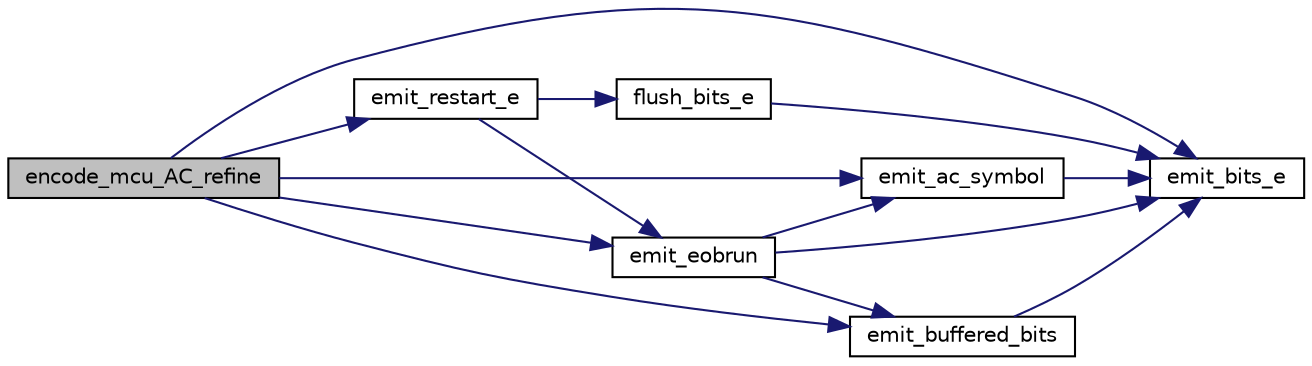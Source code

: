 digraph "encode_mcu_AC_refine"
{
 // LATEX_PDF_SIZE
  bgcolor="transparent";
  edge [fontname="Helvetica",fontsize="10",labelfontname="Helvetica",labelfontsize="10"];
  node [fontname="Helvetica",fontsize="10",shape=record];
  rankdir="LR";
  Node132 [label="encode_mcu_AC_refine",height=0.2,width=0.4,color="black", fillcolor="grey75", style="filled", fontcolor="black",tooltip=" "];
  Node132 -> Node133 [color="midnightblue",fontsize="10",style="solid"];
  Node133 [label="emit_restart_e",height=0.2,width=0.4,color="black",URL="$jchuff_8c.html#a7888c7247d6425c291c2045cf3b84413",tooltip=" "];
  Node133 -> Node134 [color="midnightblue",fontsize="10",style="solid"];
  Node134 [label="emit_eobrun",height=0.2,width=0.4,color="black",URL="$jchuff_8c.html#abc3f63e0a0443dabc0b9a520f8e50292",tooltip=" "];
  Node134 -> Node135 [color="midnightblue",fontsize="10",style="solid"];
  Node135 [label="emit_ac_symbol",height=0.2,width=0.4,color="black",URL="$jchuff_8c.html#a07823ab39ef8578973b1bd8e09384350",tooltip=" "];
  Node135 -> Node136 [color="midnightblue",fontsize="10",style="solid"];
  Node136 [label="emit_bits_e",height=0.2,width=0.4,color="black",URL="$jchuff_8c.html#a944ee3875180fbb90badf7c2be7f369d",tooltip=" "];
  Node134 -> Node136 [color="midnightblue",fontsize="10",style="solid"];
  Node134 -> Node137 [color="midnightblue",fontsize="10",style="solid"];
  Node137 [label="emit_buffered_bits",height=0.2,width=0.4,color="black",URL="$jchuff_8c.html#ab4ebe43b6d989c78ef8f216f31c03abf",tooltip=" "];
  Node137 -> Node136 [color="midnightblue",fontsize="10",style="solid"];
  Node133 -> Node138 [color="midnightblue",fontsize="10",style="solid"];
  Node138 [label="flush_bits_e",height=0.2,width=0.4,color="black",URL="$jchuff_8c.html#abdbb7e0ce2efb140d6616e2d75d81fa8",tooltip=" "];
  Node138 -> Node136 [color="midnightblue",fontsize="10",style="solid"];
  Node132 -> Node134 [color="midnightblue",fontsize="10",style="solid"];
  Node132 -> Node135 [color="midnightblue",fontsize="10",style="solid"];
  Node132 -> Node137 [color="midnightblue",fontsize="10",style="solid"];
  Node132 -> Node136 [color="midnightblue",fontsize="10",style="solid"];
}
